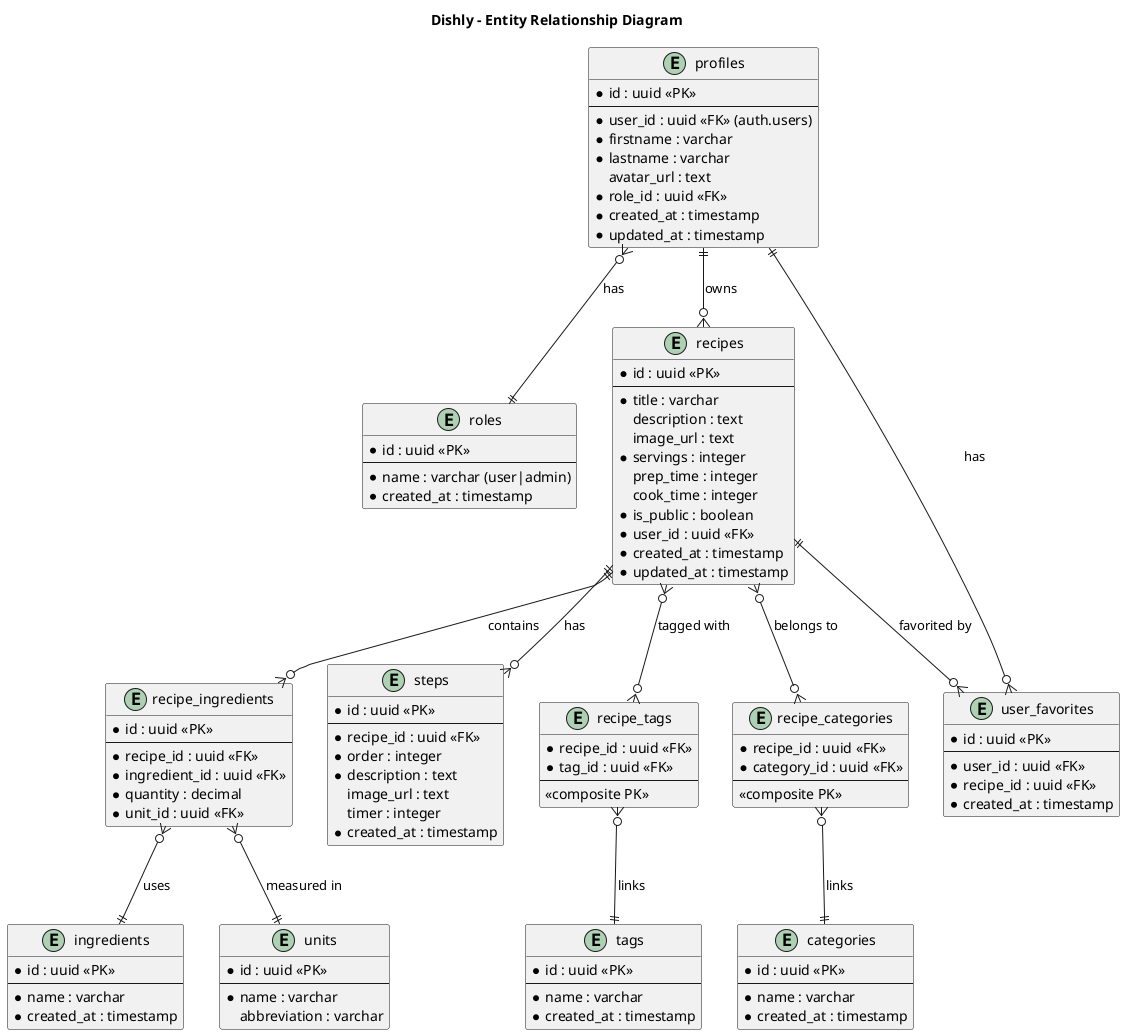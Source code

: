 @startuml
title Dishly - Entity Relationship Diagram

' Entities
entity "profiles" {
    * id : uuid <<PK>>
    --
    * user_id : uuid <<FK>> (auth.users)
    * firstname : varchar
    * lastname : varchar
    avatar_url : text
    * role_id : uuid <<FK>>
    * created_at : timestamp
    * updated_at : timestamp
}

entity "roles" {
    * id : uuid <<PK>>
    --
    * name : varchar (user|admin)
    * created_at : timestamp
}

entity "recipes" {
    * id : uuid <<PK>>
    --
    * title : varchar
    description : text
    image_url : text
    * servings : integer
    prep_time : integer
    cook_time : integer
    * is_public : boolean
    * user_id : uuid <<FK>>
    * created_at : timestamp
    * updated_at : timestamp
}

entity "ingredients" {
    * id : uuid <<PK>>
    --
    * name : varchar
    * created_at : timestamp
}

entity "recipe_ingredients" {
    * id : uuid <<PK>>
    --
    * recipe_id : uuid <<FK>>
    * ingredient_id : uuid <<FK>>
    * quantity : decimal
    * unit_id : uuid <<FK>>
}

entity "units" {
    * id : uuid <<PK>>
    --
    * name : varchar
    abbreviation : varchar
}

entity "tags" {
    * id : uuid <<PK>>
    --
    * name : varchar
    * created_at : timestamp
}

entity "categories" {
    * id : uuid <<PK>>
    --
    * name : varchar
    * created_at : timestamp
}

entity "steps" {
    * id : uuid <<PK>>
    --
    * recipe_id : uuid <<FK>>
    * order : integer
    * description : text
    image_url : text
    timer : integer
    * created_at : timestamp
}

entity "recipe_tags" {
    * recipe_id : uuid <<FK>>
    * tag_id : uuid <<FK>>
    --
    <<composite PK>>
}

entity "recipe_categories" {
    * recipe_id : uuid <<FK>>
    * category_id : uuid <<FK>>
    --
    <<composite PK>>
}

entity "user_favorites" {
    * id : uuid <<PK>>
    --
    * user_id : uuid <<FK>>
    * recipe_id : uuid <<FK>>
    * created_at : timestamp
}

' Relations
profiles }o--|| roles : "has"
profiles ||--o{ recipes : "owns"
profiles ||--o{ user_favorites : "has"

recipes ||--o{ recipe_ingredients : "contains"
recipes ||--o{ steps : "has"
recipes }o--o{ recipe_tags : "tagged with"
recipes }o--o{ recipe_categories : "belongs to"
recipes ||--o{ user_favorites : "favorited by"

recipe_ingredients }o--|| ingredients : "uses"
recipe_ingredients }o--|| units : "measured in"

recipe_tags }o--|| tags : "links"
recipe_categories }o--|| categories : "links"
@enduml